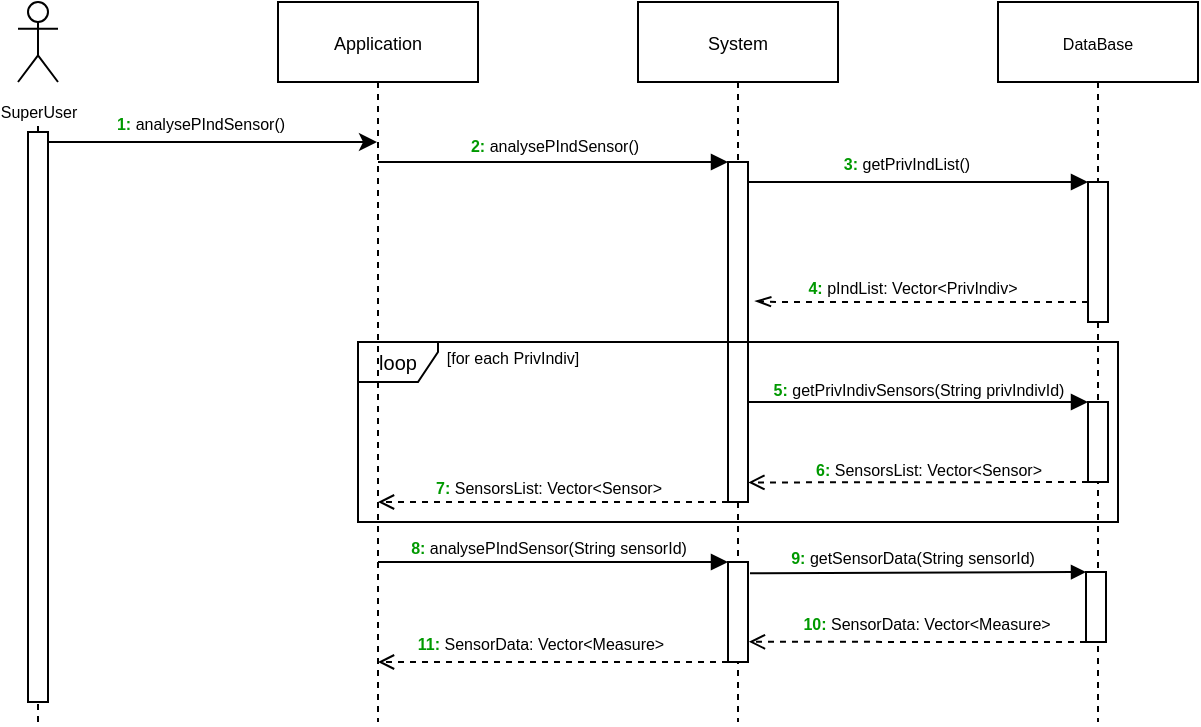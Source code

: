 <mxfile version="21.2.9" type="github">
  <diagram name="Page-1" id="U1p5k2ou6aDQazZYMd7k">
    <mxGraphModel dx="906" dy="602" grid="1" gridSize="10" guides="1" tooltips="1" connect="1" arrows="1" fold="1" page="1" pageScale="1" pageWidth="1169" pageHeight="827" math="0" shadow="0">
      <root>
        <mxCell id="0" />
        <mxCell id="1" parent="0" />
        <mxCell id="GppKYo8j6UHfjYzBci3K-132" value="&lt;font style=&quot;font-size: 9px;&quot;&gt;System&lt;/font&gt;" style="shape=umlLifeline;perimeter=lifelinePerimeter;whiteSpace=wrap;html=1;container=0;dropTarget=0;collapsible=0;recursiveResize=0;outlineConnect=0;portConstraint=eastwest;newEdgeStyle={&quot;edgeStyle&quot;:&quot;elbowEdgeStyle&quot;,&quot;elbow&quot;:&quot;vertical&quot;,&quot;curved&quot;:0,&quot;rounded&quot;:0};" parent="1" vertex="1">
          <mxGeometry x="390" y="60" width="100" height="360" as="geometry" />
        </mxCell>
        <mxCell id="GppKYo8j6UHfjYzBci3K-133" value="&lt;font style=&quot;font-size: 8px;&quot;&gt;&lt;b&gt;&lt;font color=&quot;#009900&quot;&gt;2:&lt;/font&gt; &lt;/b&gt;analysePIndSensor()&lt;/font&gt;" style="html=1;verticalAlign=bottom;endArrow=block;edgeStyle=elbowEdgeStyle;elbow=vertical;curved=0;rounded=0;" parent="1" edge="1">
          <mxGeometry x="0.001" relative="1" as="geometry">
            <mxPoint x="260" y="140" as="sourcePoint" />
            <Array as="points">
              <mxPoint x="350" y="140" />
            </Array>
            <mxPoint x="435" y="140" as="targetPoint" />
            <mxPoint as="offset" />
          </mxGeometry>
        </mxCell>
        <mxCell id="GppKYo8j6UHfjYzBci3K-134" value="&lt;font style=&quot;font-size: 8px;&quot;&gt;DataBase&lt;br&gt;&lt;/font&gt;" style="shape=umlLifeline;perimeter=lifelinePerimeter;whiteSpace=wrap;html=1;container=0;dropTarget=0;collapsible=0;recursiveResize=0;outlineConnect=0;portConstraint=eastwest;newEdgeStyle={&quot;edgeStyle&quot;:&quot;elbowEdgeStyle&quot;,&quot;elbow&quot;:&quot;vertical&quot;,&quot;curved&quot;:0,&quot;rounded&quot;:0};" parent="1" vertex="1">
          <mxGeometry x="570" y="60" width="100" height="360" as="geometry" />
        </mxCell>
        <mxCell id="GppKYo8j6UHfjYzBci3K-135" value="" style="html=1;points=[];perimeter=orthogonalPerimeter;outlineConnect=0;targetShapes=umlLifeline;portConstraint=eastwest;newEdgeStyle={&quot;edgeStyle&quot;:&quot;elbowEdgeStyle&quot;,&quot;elbow&quot;:&quot;vertical&quot;,&quot;curved&quot;:0,&quot;rounded&quot;:0};" parent="GppKYo8j6UHfjYzBci3K-134" vertex="1">
          <mxGeometry x="45" y="90" width="10" height="70" as="geometry" />
        </mxCell>
        <mxCell id="GppKYo8j6UHfjYzBci3K-136" value="&lt;b style=&quot;border-color: var(--border-color); font-size: 8px;&quot;&gt;&lt;font style=&quot;border-color: var(--border-color);&quot; color=&quot;#009900&quot;&gt;3:&lt;/font&gt;&amp;nbsp;&lt;/b&gt;&lt;span style=&quot;font-size: 8px;&quot;&gt;getPrivIndList()&lt;/span&gt;" style="endArrow=block;html=1;rounded=0;endFill=1;" parent="1" source="GppKYo8j6UHfjYzBci3K-132" target="GppKYo8j6UHfjYzBci3K-135" edge="1">
          <mxGeometry x="-0.038" y="10" width="50" height="50" relative="1" as="geometry">
            <mxPoint x="500" y="160" as="sourcePoint" />
            <mxPoint x="530" y="140" as="targetPoint" />
            <Array as="points">
              <mxPoint x="580" y="150" />
            </Array>
            <mxPoint as="offset" />
          </mxGeometry>
        </mxCell>
        <mxCell id="GppKYo8j6UHfjYzBci3K-137" value="" style="endArrow=openThin;html=1;rounded=0;dashed=1;endFill=0;entryX=1.355;entryY=0.409;entryDx=0;entryDy=0;entryPerimeter=0;" parent="1" source="GppKYo8j6UHfjYzBci3K-135" target="GppKYo8j6UHfjYzBci3K-178" edge="1">
          <mxGeometry width="50" height="50" relative="1" as="geometry">
            <mxPoint x="600.13" y="210.367" as="sourcePoint" />
            <mxPoint x="450" y="200" as="targetPoint" />
            <Array as="points">
              <mxPoint x="460" y="210" />
            </Array>
          </mxGeometry>
        </mxCell>
        <mxCell id="GppKYo8j6UHfjYzBci3K-138" value="&lt;b style=&quot;border-color: var(--border-color); font-size: 8px;&quot;&gt;&lt;font style=&quot;border-color: var(--border-color);&quot; color=&quot;#009900&quot;&gt;4:&lt;/font&gt;&amp;nbsp;&lt;/b&gt;&lt;span style=&quot;font-size: 8px;&quot;&gt;pIndList: Vector&amp;lt;PrivIndiv&amp;gt;&lt;/span&gt;" style="edgeLabel;html=1;align=center;verticalAlign=middle;resizable=0;points=[];" parent="GppKYo8j6UHfjYzBci3K-137" vertex="1" connectable="0">
          <mxGeometry x="-0.004" y="1" relative="1" as="geometry">
            <mxPoint x="-5" y="-9" as="offset" />
          </mxGeometry>
        </mxCell>
        <mxCell id="GppKYo8j6UHfjYzBci3K-144" value="" style="rounded=0;whiteSpace=wrap;html=1;" parent="1" vertex="1">
          <mxGeometry x="615" y="260" width="10" height="40" as="geometry" />
        </mxCell>
        <mxCell id="GppKYo8j6UHfjYzBci3K-145" value="" style="endArrow=block;html=1;rounded=0;entryX=0;entryY=0;entryDx=0;entryDy=0;endFill=1;" parent="1" source="GppKYo8j6UHfjYzBci3K-132" target="GppKYo8j6UHfjYzBci3K-144" edge="1">
          <mxGeometry width="50" height="50" relative="1" as="geometry">
            <mxPoint x="420" y="230" as="sourcePoint" />
            <mxPoint x="470" y="180" as="targetPoint" />
          </mxGeometry>
        </mxCell>
        <mxCell id="GppKYo8j6UHfjYzBci3K-147" value="" style="endArrow=open;html=1;rounded=0;exitX=0;exitY=1;exitDx=0;exitDy=0;dashed=1;endFill=0;entryX=1.019;entryY=0.896;entryDx=0;entryDy=0;entryPerimeter=0;" parent="1" source="GppKYo8j6UHfjYzBci3K-144" edge="1">
          <mxGeometry width="50" height="50" relative="1" as="geometry">
            <mxPoint x="430" y="350" as="sourcePoint" />
            <mxPoint x="445.19" y="300.224" as="targetPoint" />
          </mxGeometry>
        </mxCell>
        <mxCell id="GppKYo8j6UHfjYzBci3K-151" value="&lt;font style=&quot;font-size: 8px;&quot;&gt;&lt;b style=&quot;border-color: var(--border-color);&quot;&gt;&lt;font style=&quot;border-color: var(--border-color);&quot; color=&quot;#009900&quot;&gt;6:&lt;/font&gt;&amp;nbsp;&lt;/b&gt;SensorsList: Vector&amp;lt;Sensor&amp;gt;&lt;/font&gt;" style="text;html=1;align=center;verticalAlign=middle;resizable=0;points=[];autosize=1;strokeColor=none;fillColor=none;strokeWidth=0;" parent="1" vertex="1">
          <mxGeometry x="465" y="278" width="140" height="30" as="geometry" />
        </mxCell>
        <mxCell id="GppKYo8j6UHfjYzBci3K-152" value="" style="endArrow=open;html=1;rounded=0;endFill=0;dashed=1;exitX=0;exitY=1;exitDx=0;exitDy=0;" parent="1" edge="1">
          <mxGeometry width="50" height="50" relative="1" as="geometry">
            <mxPoint x="435" y="310.0" as="sourcePoint" />
            <mxPoint x="260" y="310" as="targetPoint" />
            <Array as="points">
              <mxPoint x="430" y="310" />
            </Array>
          </mxGeometry>
        </mxCell>
        <mxCell id="GppKYo8j6UHfjYzBci3K-153" value="&lt;font style=&quot;font-size: 8px;&quot;&gt;&lt;b style=&quot;border-color: var(--border-color);&quot;&gt;&lt;font style=&quot;border-color: var(--border-color);&quot; color=&quot;#009900&quot;&gt;7:&lt;/font&gt;&amp;nbsp;&lt;/b&gt;SensorsList: Vector&amp;lt;Sensor&amp;gt;&lt;/font&gt;" style="text;html=1;align=center;verticalAlign=middle;resizable=0;points=[];autosize=1;strokeColor=none;fillColor=none;" parent="1" vertex="1">
          <mxGeometry x="275" y="287" width="140" height="30" as="geometry" />
        </mxCell>
        <mxCell id="GppKYo8j6UHfjYzBci3K-154" value="" style="endArrow=block;html=1;rounded=0;entryX=0;entryY=0;entryDx=0;entryDy=0;endFill=1;" parent="1" target="GppKYo8j6UHfjYzBci3K-180" edge="1">
          <mxGeometry width="50" height="50" relative="1" as="geometry">
            <mxPoint x="260" y="340" as="sourcePoint" />
            <mxPoint x="330" y="310" as="targetPoint" />
            <Array as="points">
              <mxPoint x="280" y="340" />
            </Array>
          </mxGeometry>
        </mxCell>
        <mxCell id="GppKYo8j6UHfjYzBci3K-155" value="&lt;font style=&quot;font-size: 8px;&quot;&gt;&lt;b style=&quot;border-color: var(--border-color);&quot;&gt;&lt;font style=&quot;border-color: var(--border-color);&quot; color=&quot;#009900&quot;&gt;8:&lt;/font&gt;&amp;nbsp;&lt;/b&gt;analysePIndSensor(String sensorId)&lt;/font&gt;" style="text;html=1;align=center;verticalAlign=middle;resizable=0;points=[];autosize=1;strokeColor=none;fillColor=none;" parent="1" vertex="1">
          <mxGeometry x="265" y="317" width="160" height="30" as="geometry" />
        </mxCell>
        <mxCell id="GppKYo8j6UHfjYzBci3K-158" value="&lt;font style=&quot;font-size: 8px;&quot;&gt;&lt;b style=&quot;border-color: var(--border-color);&quot;&gt;&lt;font style=&quot;border-color: var(--border-color);&quot; color=&quot;#009900&quot;&gt;9:&lt;/font&gt;&amp;nbsp;&lt;/b&gt;getSensorData(String sensorId)&lt;/font&gt;" style="edgeStyle=none;orthogonalLoop=1;jettySize=auto;html=1;rounded=0;endSize=5;entryX=0;entryY=0;entryDx=0;entryDy=0;exitX=1.099;exitY=0.113;exitDx=0;exitDy=0;exitPerimeter=0;endArrow=block;endFill=1;" parent="1" source="GppKYo8j6UHfjYzBci3K-180" target="GppKYo8j6UHfjYzBci3K-159" edge="1">
          <mxGeometry x="-0.033" y="8" width="100" relative="1" as="geometry">
            <mxPoint x="450" y="345" as="sourcePoint" />
            <mxPoint x="570" y="340" as="targetPoint" />
            <Array as="points" />
            <mxPoint as="offset" />
          </mxGeometry>
        </mxCell>
        <mxCell id="GppKYo8j6UHfjYzBci3K-159" value="" style="whiteSpace=wrap;html=1;" parent="1" vertex="1">
          <mxGeometry x="614" y="345" width="10" height="35" as="geometry" />
        </mxCell>
        <mxCell id="GppKYo8j6UHfjYzBci3K-162" value="" style="edgeStyle=none;orthogonalLoop=1;jettySize=auto;html=1;rounded=0;exitX=0;exitY=1;exitDx=0;exitDy=0;dashed=1;endArrow=open;endFill=0;entryX=1.045;entryY=0.798;entryDx=0;entryDy=0;entryPerimeter=0;" parent="1" source="GppKYo8j6UHfjYzBci3K-159" target="GppKYo8j6UHfjYzBci3K-180" edge="1">
          <mxGeometry width="100" relative="1" as="geometry">
            <mxPoint x="480" y="390" as="sourcePoint" />
            <mxPoint x="450" y="380" as="targetPoint" />
            <Array as="points" />
          </mxGeometry>
        </mxCell>
        <mxCell id="GppKYo8j6UHfjYzBci3K-163" value="&lt;font style=&quot;font-size: 8px;&quot;&gt;&lt;b style=&quot;border-color: var(--border-color);&quot;&gt;&lt;font style=&quot;border-color: var(--border-color);&quot; color=&quot;#009900&quot;&gt;10:&lt;/font&gt;&amp;nbsp;&lt;/b&gt;SensorData: Vector&amp;lt;Measure&amp;gt;&lt;/font&gt;" style="edgeLabel;html=1;align=center;verticalAlign=middle;resizable=0;points=[];" parent="GppKYo8j6UHfjYzBci3K-162" vertex="1" connectable="0">
          <mxGeometry x="0.078" y="-2" relative="1" as="geometry">
            <mxPoint x="11" y="-8" as="offset" />
          </mxGeometry>
        </mxCell>
        <mxCell id="GppKYo8j6UHfjYzBci3K-164" value="" style="edgeStyle=none;orthogonalLoop=1;jettySize=auto;html=1;rounded=0;dashed=1;endArrow=open;endFill=0;exitX=0;exitY=1;exitDx=0;exitDy=0;" parent="1" source="GppKYo8j6UHfjYzBci3K-180" edge="1">
          <mxGeometry width="100" relative="1" as="geometry">
            <mxPoint x="380" y="410" as="sourcePoint" />
            <mxPoint x="260" y="390" as="targetPoint" />
            <Array as="points" />
          </mxGeometry>
        </mxCell>
        <mxCell id="GppKYo8j6UHfjYzBci3K-165" value="&lt;font style=&quot;font-size: 8px;&quot;&gt;&lt;b style=&quot;border-color: var(--border-color);&quot;&gt;&lt;font style=&quot;border-color: var(--border-color);&quot; color=&quot;#009900&quot;&gt;11:&lt;/font&gt;&amp;nbsp;&lt;/b&gt;SensorData: Vector&amp;lt;Measure&amp;gt;&lt;/font&gt;" style="edgeLabel;html=1;align=center;verticalAlign=middle;resizable=0;points=[];" parent="GppKYo8j6UHfjYzBci3K-164" vertex="1" connectable="0">
          <mxGeometry x="0.067" y="1" relative="1" as="geometry">
            <mxPoint x="-1" y="-11" as="offset" />
          </mxGeometry>
        </mxCell>
        <mxCell id="GppKYo8j6UHfjYzBci3K-178" value="" style="rounded=0;whiteSpace=wrap;html=1;" parent="1" vertex="1">
          <mxGeometry x="435" y="140" width="10" height="170" as="geometry" />
        </mxCell>
        <mxCell id="GppKYo8j6UHfjYzBci3K-180" value="" style="rounded=0;whiteSpace=wrap;html=1;" parent="1" vertex="1">
          <mxGeometry x="435" y="340" width="10" height="50" as="geometry" />
        </mxCell>
        <mxCell id="GppKYo8j6UHfjYzBci3K-186" value="&lt;font style=&quot;font-size: 10px;&quot;&gt;loop&lt;/font&gt;" style="shape=umlFrame;whiteSpace=wrap;html=1;pointerEvents=0;recursiveResize=0;container=1;collapsible=0;width=40;height=20;" parent="1" vertex="1">
          <mxGeometry x="250" y="230" width="380" height="90" as="geometry" />
        </mxCell>
        <mxCell id="GppKYo8j6UHfjYzBci3K-187" value="&lt;font style=&quot;font-size: 8px;&quot;&gt;[for each PrivIndiv]&lt;/font&gt;" style="text;html=1;align=center;verticalAlign=middle;resizable=0;points=[];autosize=1;strokeColor=none;fillColor=none;" parent="GppKYo8j6UHfjYzBci3K-186" vertex="1">
          <mxGeometry x="32" y="-8" width="90" height="30" as="geometry" />
        </mxCell>
        <mxCell id="GppKYo8j6UHfjYzBci3K-146" value="&lt;font style=&quot;font-size: 8px;&quot;&gt;&lt;b style=&quot;border-color: var(--border-color);&quot;&gt;&lt;font style=&quot;border-color: var(--border-color);&quot; color=&quot;#009900&quot;&gt;5:&lt;/font&gt;&amp;nbsp;&lt;/b&gt;getPrivIndivSensors(String privIndivId)&lt;/font&gt;" style="text;html=1;align=center;verticalAlign=middle;resizable=0;points=[];autosize=1;strokeColor=none;fillColor=none;" parent="GppKYo8j6UHfjYzBci3K-186" vertex="1">
          <mxGeometry x="195" y="8" width="170" height="30" as="geometry" />
        </mxCell>
        <mxCell id="t2bb7w7B9sQ-DITIagqw-1" value="&lt;font style=&quot;font-size: 8px;&quot;&gt;SuperUser&lt;/font&gt;" style="shape=umlActor;verticalLabelPosition=bottom;verticalAlign=top;html=1;outlineConnect=0;" vertex="1" parent="1">
          <mxGeometry x="80" y="60" width="20" height="40" as="geometry" />
        </mxCell>
        <mxCell id="t2bb7w7B9sQ-DITIagqw-2" value="" style="endArrow=none;dashed=1;html=1;rounded=0;" edge="1" parent="1" source="t2bb7w7B9sQ-DITIagqw-4">
          <mxGeometry width="50" height="50" relative="1" as="geometry">
            <mxPoint x="90" y="390" as="sourcePoint" />
            <mxPoint x="90" y="120" as="targetPoint" />
          </mxGeometry>
        </mxCell>
        <mxCell id="t2bb7w7B9sQ-DITIagqw-3" value="" style="endArrow=none;dashed=1;html=1;rounded=0;" edge="1" parent="1" target="t2bb7w7B9sQ-DITIagqw-4">
          <mxGeometry width="50" height="50" relative="1" as="geometry">
            <mxPoint x="90" y="420" as="sourcePoint" />
            <mxPoint x="89.6" y="137" as="targetPoint" />
          </mxGeometry>
        </mxCell>
        <mxCell id="t2bb7w7B9sQ-DITIagqw-4" value="" style="rounded=0;whiteSpace=wrap;html=1;" vertex="1" parent="1">
          <mxGeometry x="85" y="125" width="10" height="285" as="geometry" />
        </mxCell>
        <mxCell id="t2bb7w7B9sQ-DITIagqw-6" value="&lt;font style=&quot;font-size: 9px;&quot;&gt;Application&lt;/font&gt;" style="shape=umlLifeline;perimeter=lifelinePerimeter;whiteSpace=wrap;html=1;container=0;dropTarget=0;collapsible=0;recursiveResize=0;outlineConnect=0;portConstraint=eastwest;newEdgeStyle={&quot;edgeStyle&quot;:&quot;elbowEdgeStyle&quot;,&quot;elbow&quot;:&quot;vertical&quot;,&quot;curved&quot;:0,&quot;rounded&quot;:0};" vertex="1" parent="1">
          <mxGeometry x="210" y="60" width="100" height="360" as="geometry" />
        </mxCell>
        <mxCell id="t2bb7w7B9sQ-DITIagqw-11" value="" style="endArrow=classic;html=1;rounded=0;" edge="1" parent="1" target="t2bb7w7B9sQ-DITIagqw-6">
          <mxGeometry width="50" height="50" relative="1" as="geometry">
            <mxPoint x="95" y="130" as="sourcePoint" />
            <mxPoint x="145" y="80" as="targetPoint" />
          </mxGeometry>
        </mxCell>
        <mxCell id="t2bb7w7B9sQ-DITIagqw-13" value="&lt;font style=&quot;font-size: 8px;&quot;&gt;&lt;b style=&quot;border-color: var(--border-color);&quot;&gt;&lt;font style=&quot;border-color: var(--border-color);&quot; color=&quot;#009900&quot;&gt;1:&amp;nbsp;&lt;/font&gt;&lt;/b&gt;analysePIndSensor()&lt;/font&gt;" style="edgeLabel;html=1;align=center;verticalAlign=middle;resizable=0;points=[];" vertex="1" connectable="0" parent="t2bb7w7B9sQ-DITIagqw-11">
          <mxGeometry x="-0.225" y="2" relative="1" as="geometry">
            <mxPoint x="12" y="-8" as="offset" />
          </mxGeometry>
        </mxCell>
      </root>
    </mxGraphModel>
  </diagram>
</mxfile>
